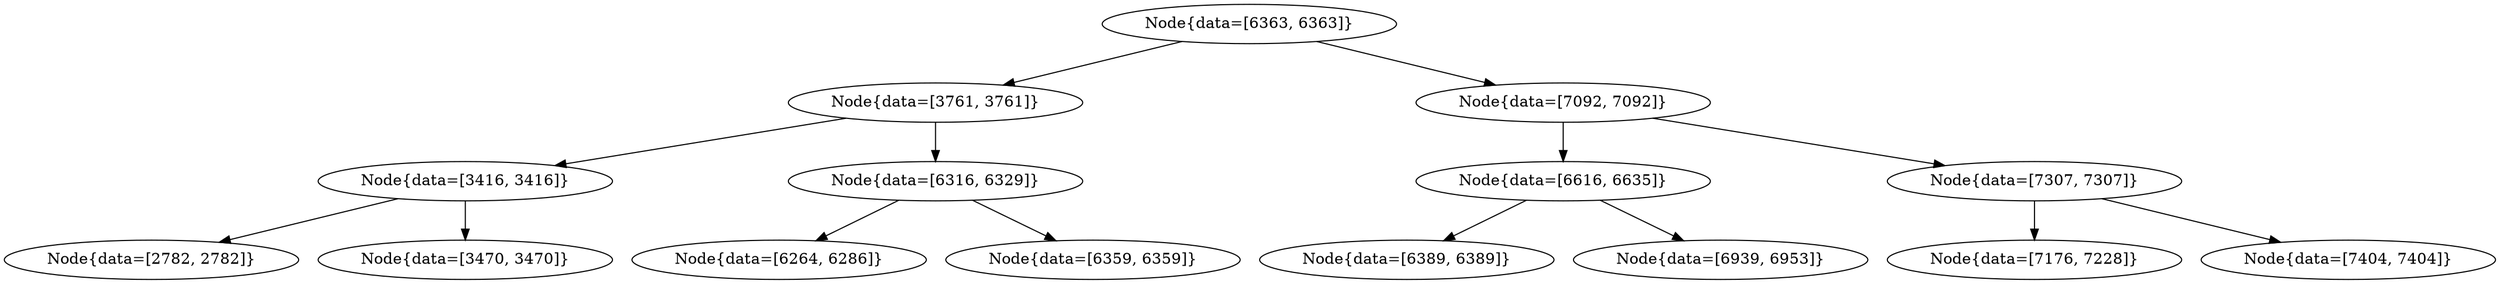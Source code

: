 digraph G{
790887921 [label="Node{data=[6363, 6363]}"]
790887921 -> 492070978
492070978 [label="Node{data=[3761, 3761]}"]
492070978 -> 2084932307
2084932307 [label="Node{data=[3416, 3416]}"]
2084932307 -> 1390023511
1390023511 [label="Node{data=[2782, 2782]}"]
2084932307 -> 1646698632
1646698632 [label="Node{data=[3470, 3470]}"]
492070978 -> 1552859894
1552859894 [label="Node{data=[6316, 6329]}"]
1552859894 -> 214816934
214816934 [label="Node{data=[6264, 6286]}"]
1552859894 -> 235872963
235872963 [label="Node{data=[6359, 6359]}"]
790887921 -> 1501225322
1501225322 [label="Node{data=[7092, 7092]}"]
1501225322 -> 1934164417
1934164417 [label="Node{data=[6616, 6635]}"]
1934164417 -> 295960550
295960550 [label="Node{data=[6389, 6389]}"]
1934164417 -> 1724767787
1724767787 [label="Node{data=[6939, 6953]}"]
1501225322 -> 1748111913
1748111913 [label="Node{data=[7307, 7307]}"]
1748111913 -> 1406026215
1406026215 [label="Node{data=[7176, 7228]}"]
1748111913 -> 1570560183
1570560183 [label="Node{data=[7404, 7404]}"]
}